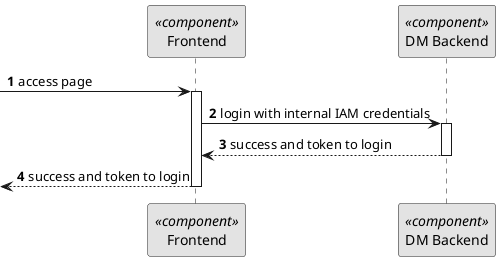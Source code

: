 @startuml 5.1.4
skinparam monochrome true
skinparam packageStyle rectangle
skinparam shadowing false

autonumber

participant "Frontend" as FE <<component>>
participant "DM Backend" as BE <<component>>

 -> FE: access page
activate FE
FE -> BE : login with internal IAM credentials
activate BE


BE --> FE: success and token to login
deactivate BE

<-- FE   : success and token to login


deactivate FE




@enduml